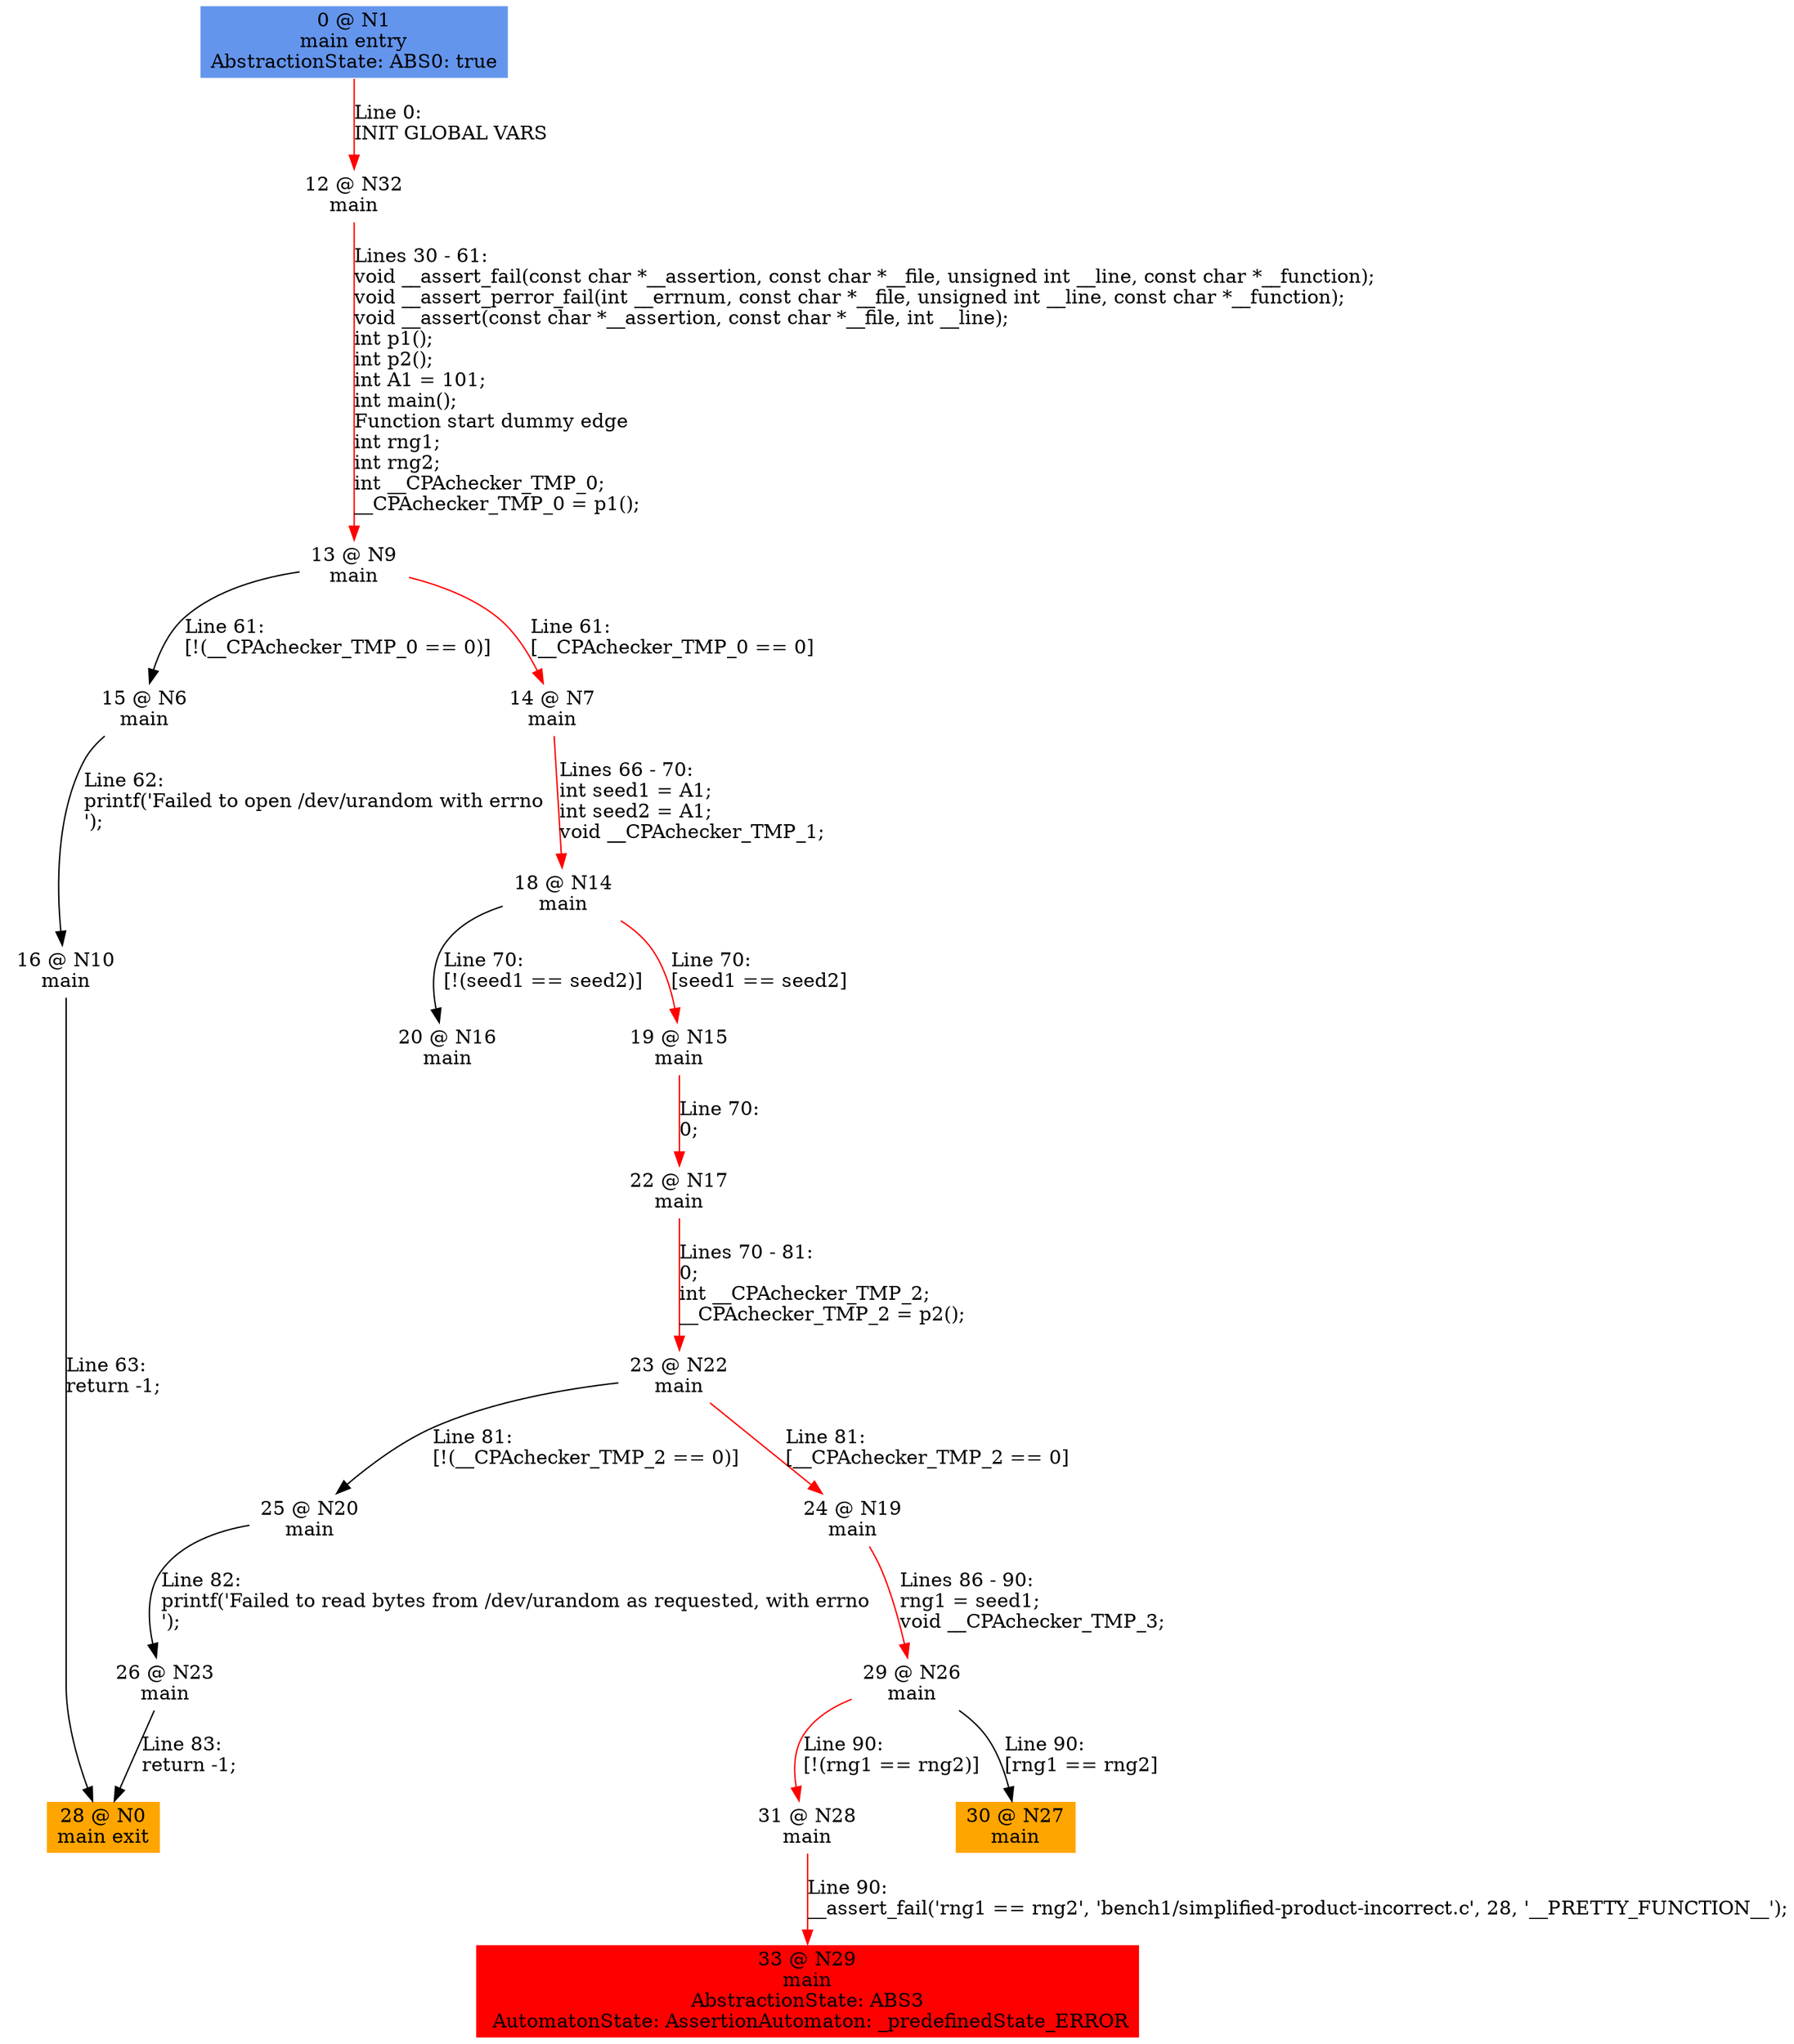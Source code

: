 digraph ARG {
node [style="filled" shape="box" color="white"]
0 [fillcolor="cornflowerblue" label="0 @ N1\nmain entry\nAbstractionState: ABS0: true\n" id="0"]
12 [label="12 @ N32\nmain\n" id="12"]
13 [label="13 @ N9\nmain\n" id="13"]
15 [label="15 @ N6\nmain\n" id="15"]
16 [label="16 @ N10\nmain\n" id="16"]
28 [fillcolor="orange" label="28 @ N0\nmain exit\n" id="28"]
14 [label="14 @ N7\nmain\n" id="14"]
18 [label="18 @ N14\nmain\n" id="18"]
20 [label="20 @ N16\nmain\n" id="20"]
19 [label="19 @ N15\nmain\n" id="19"]
22 [label="22 @ N17\nmain\n" id="22"]
23 [label="23 @ N22\nmain\n" id="23"]
25 [label="25 @ N20\nmain\n" id="25"]
26 [label="26 @ N23\nmain\n" id="26"]
24 [label="24 @ N19\nmain\n" id="24"]
29 [label="29 @ N26\nmain\n" id="29"]
31 [label="31 @ N28\nmain\n" id="31"]
33 [fillcolor="red" label="33 @ N29\nmain\nAbstractionState: ABS3\n AutomatonState: AssertionAutomaton: _predefinedState_ERROR\n" id="33"]
30 [fillcolor="orange" label="30 @ N27\nmain\n" id="30"]
0 -> 12 [color="red" label="Line 0: \lINIT GLOBAL VARS\l" id="0 -> 12"]
12 -> 13 [color="red" label="Lines 30 - 61: \lvoid __assert_fail(const char *__assertion, const char *__file, unsigned int __line, const char *__function);\lvoid __assert_perror_fail(int __errnum, const char *__file, unsigned int __line, const char *__function);\lvoid __assert(const char *__assertion, const char *__file, int __line);\lint p1();\lint p2();\lint A1 = 101;\lint main();\lFunction start dummy edge\lint rng1;\lint rng2;\lint __CPAchecker_TMP_0;\l__CPAchecker_TMP_0 = p1();\l" id="12 -> 13"]
13 -> 14 [color="red" label="Line 61: \l[__CPAchecker_TMP_0 == 0]\l" id="13 -> 14"]
13 -> 15 [label="Line 61: \l[!(__CPAchecker_TMP_0 == 0)]\l" id="13 -> 15"]
15 -> 16 [label="Line 62: \lprintf('Failed to open /dev/urandom with errno \n');\l" id="15 -> 16"]
16 -> 28 [label="Line 63: \lreturn -1;\l" id="16 -> 28"]
14 -> 18 [color="red" label="Lines 66 - 70: \lint seed1 = A1;\lint seed2 = A1;\lvoid __CPAchecker_TMP_1;\l" id="14 -> 18"]
18 -> 19 [color="red" label="Line 70: \l[seed1 == seed2]\l" id="18 -> 19"]
18 -> 20 [label="Line 70: \l[!(seed1 == seed2)]\l" id="18 -> 20"]
19 -> 22 [color="red" label="Line 70: \l0;\l" id="19 -> 22"]
22 -> 23 [color="red" label="Lines 70 - 81: \l0;\lint __CPAchecker_TMP_2;\l__CPAchecker_TMP_2 = p2();\l" id="22 -> 23"]
23 -> 24 [color="red" label="Line 81: \l[__CPAchecker_TMP_2 == 0]\l" id="23 -> 24"]
23 -> 25 [label="Line 81: \l[!(__CPAchecker_TMP_2 == 0)]\l" id="23 -> 25"]
25 -> 26 [label="Line 82: \lprintf('Failed to read bytes from /dev/urandom as requested, with errno \n');\l" id="25 -> 26"]
26 -> 28 [label="Line 83: \lreturn -1;\l" id="26 -> 28"]
24 -> 29 [color="red" label="Lines 86 - 90: \lrng1 = seed1;\lvoid __CPAchecker_TMP_3;\l" id="24 -> 29"]
29 -> 30 [label="Line 90: \l[rng1 == rng2]\l" id="29 -> 30"]
29 -> 31 [color="red" label="Line 90: \l[!(rng1 == rng2)]\l" id="29 -> 31"]
31 -> 33 [color="red" label="Line 90: \l__assert_fail('rng1 == rng2', 'bench1/simplified-product-incorrect.c', 28, '__PRETTY_FUNCTION__');\l" id="31 -> 33"]
}
